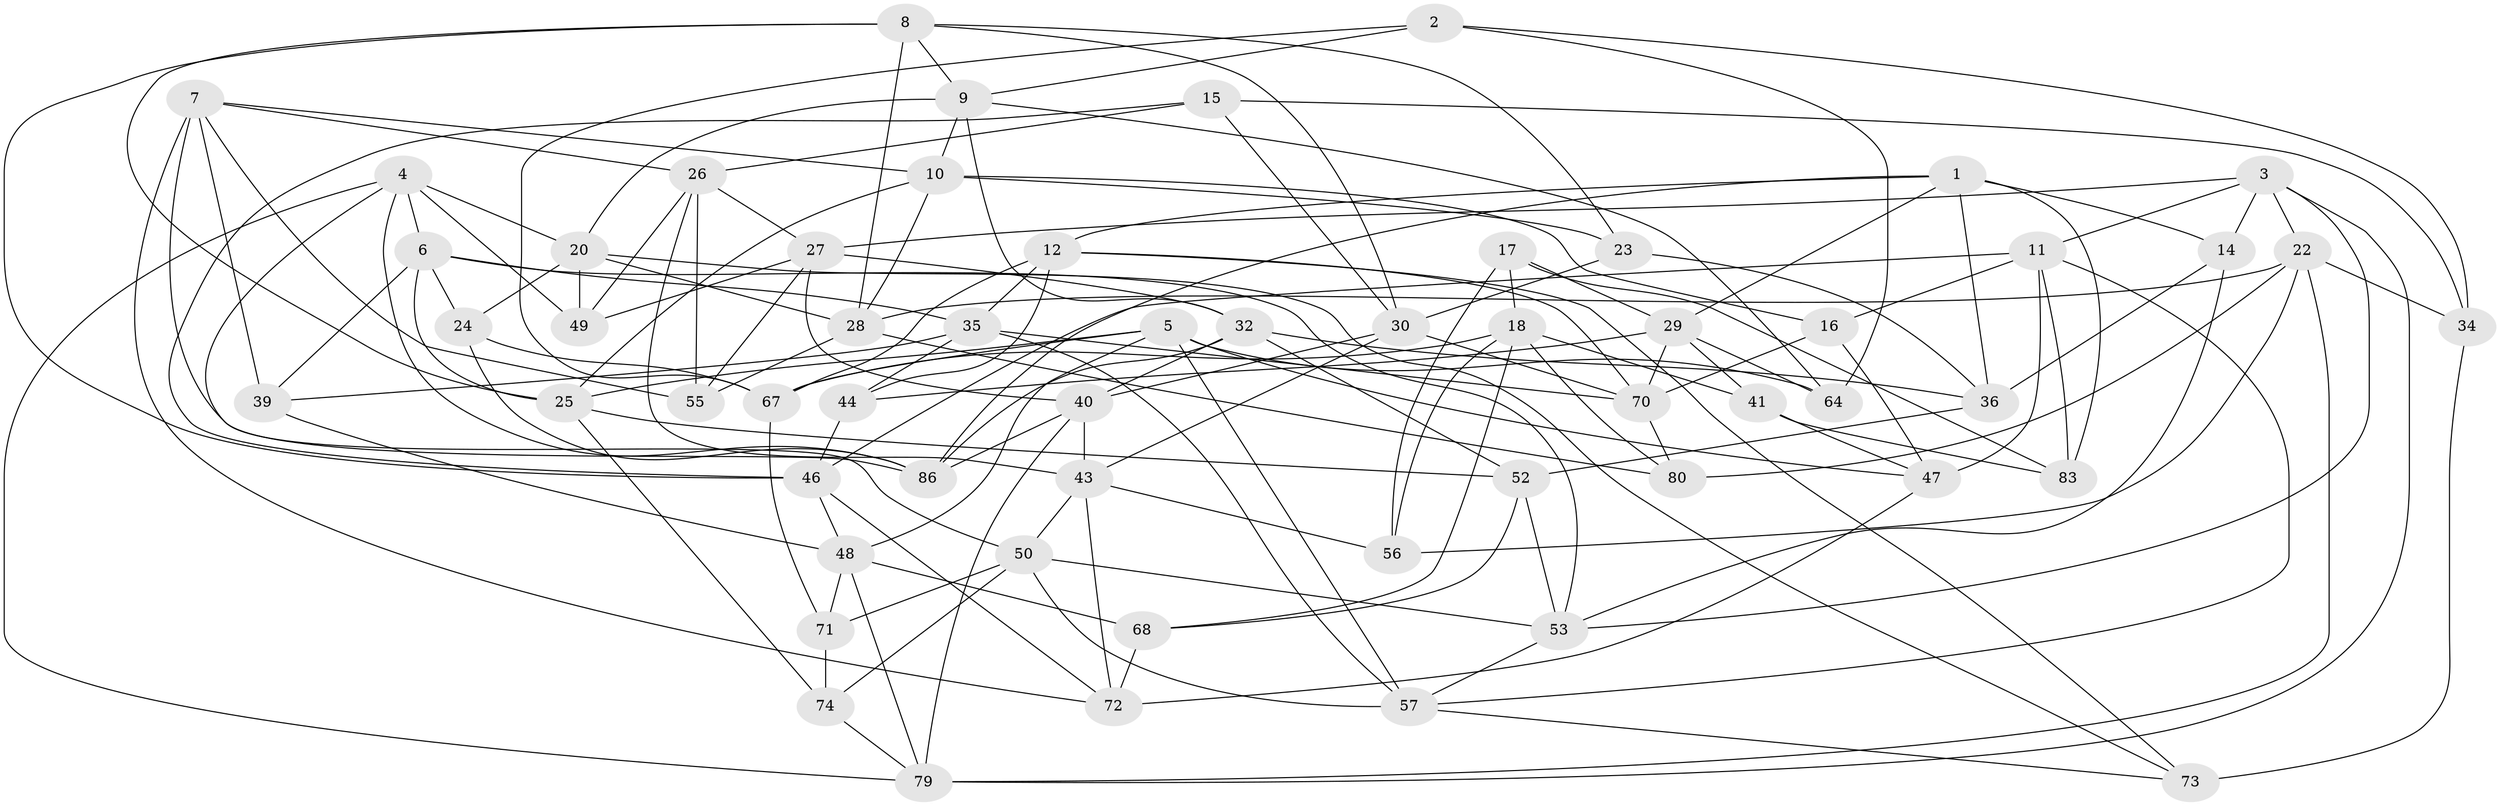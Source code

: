 // Generated by graph-tools (version 1.1) at 2025/24/03/03/25 07:24:22]
// undirected, 58 vertices, 151 edges
graph export_dot {
graph [start="1"]
  node [color=gray90,style=filled];
  1 [super="+13"];
  2;
  3 [super="+51"];
  4 [super="+69"];
  5 [super="+90"];
  6 [super="+37"];
  7 [super="+59"];
  8 [super="+33"];
  9 [super="+89"];
  10 [super="+21"];
  11 [super="+88"];
  12 [super="+78"];
  14;
  15;
  16;
  17;
  18 [super="+19"];
  20 [super="+31"];
  22 [super="+93"];
  23;
  24;
  25 [super="+58"];
  26 [super="+42"];
  27 [super="+45"];
  28 [super="+63"];
  29 [super="+62"];
  30 [super="+38"];
  32 [super="+76"];
  34;
  35 [super="+85"];
  36 [super="+95"];
  39;
  40 [super="+65"];
  41;
  43 [super="+91"];
  44;
  46 [super="+77"];
  47 [super="+66"];
  48 [super="+82"];
  49;
  50 [super="+61"];
  52 [super="+60"];
  53 [super="+54"];
  55;
  56;
  57 [super="+75"];
  64;
  67 [super="+92"];
  68;
  70 [super="+81"];
  71;
  72 [super="+84"];
  73;
  74;
  79 [super="+87"];
  80;
  83;
  86 [super="+94"];
  1 -- 83;
  1 -- 29;
  1 -- 36;
  1 -- 14;
  1 -- 86;
  1 -- 12;
  2 -- 64;
  2 -- 34;
  2 -- 9;
  2 -- 67;
  3 -- 11;
  3 -- 79;
  3 -- 27;
  3 -- 14;
  3 -- 22;
  3 -- 53;
  4 -- 86;
  4 -- 20;
  4 -- 49;
  4 -- 6;
  4 -- 79;
  4 -- 50;
  5 -- 64;
  5 -- 67;
  5 -- 48;
  5 -- 57;
  5 -- 25;
  5 -- 47;
  6 -- 39;
  6 -- 25;
  6 -- 24;
  6 -- 35;
  6 -- 53;
  7 -- 86;
  7 -- 55;
  7 -- 10;
  7 -- 72;
  7 -- 26;
  7 -- 39;
  8 -- 25;
  8 -- 28;
  8 -- 9;
  8 -- 46;
  8 -- 30;
  8 -- 23;
  9 -- 32;
  9 -- 20;
  9 -- 64;
  9 -- 10;
  10 -- 16;
  10 -- 28;
  10 -- 23;
  10 -- 25;
  11 -- 16;
  11 -- 46;
  11 -- 57;
  11 -- 83;
  11 -- 47;
  12 -- 73;
  12 -- 35;
  12 -- 67;
  12 -- 44;
  12 -- 70;
  14 -- 53;
  14 -- 36;
  15 -- 34;
  15 -- 46;
  15 -- 30;
  15 -- 26;
  16 -- 47;
  16 -- 70;
  17 -- 29;
  17 -- 18;
  17 -- 56;
  17 -- 83;
  18 -- 80;
  18 -- 56;
  18 -- 41;
  18 -- 67;
  18 -- 68;
  20 -- 73;
  20 -- 24;
  20 -- 49;
  20 -- 28;
  22 -- 56;
  22 -- 79;
  22 -- 80;
  22 -- 34;
  22 -- 28;
  23 -- 36;
  23 -- 30;
  24 -- 67;
  24 -- 86;
  25 -- 74;
  25 -- 52;
  26 -- 27;
  26 -- 55;
  26 -- 49;
  26 -- 43;
  27 -- 32;
  27 -- 49;
  27 -- 55;
  27 -- 40;
  28 -- 55;
  28 -- 80;
  29 -- 44;
  29 -- 64;
  29 -- 70;
  29 -- 41;
  30 -- 43;
  30 -- 70;
  30 -- 40;
  32 -- 86;
  32 -- 36;
  32 -- 52;
  32 -- 40;
  34 -- 73;
  35 -- 39;
  35 -- 70;
  35 -- 57;
  35 -- 44;
  36 -- 52 [weight=2];
  39 -- 48;
  40 -- 79;
  40 -- 86;
  40 -- 43;
  41 -- 83;
  41 -- 47;
  43 -- 56;
  43 -- 72;
  43 -- 50;
  44 -- 46;
  46 -- 48;
  46 -- 72;
  47 -- 72 [weight=2];
  48 -- 71;
  48 -- 68;
  48 -- 79;
  50 -- 74;
  50 -- 57;
  50 -- 71;
  50 -- 53;
  52 -- 53;
  52 -- 68;
  53 -- 57;
  57 -- 73;
  67 -- 71;
  68 -- 72;
  70 -- 80;
  71 -- 74;
  74 -- 79;
}
